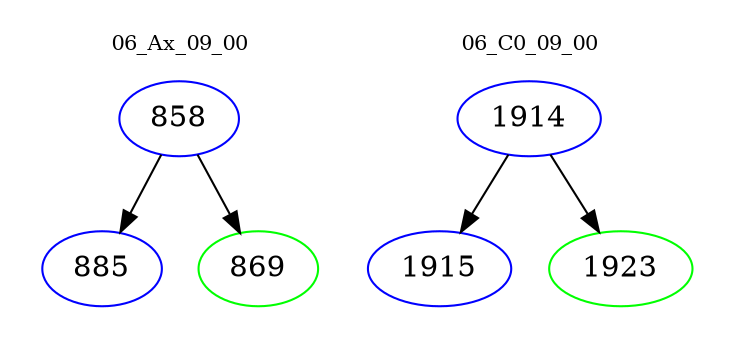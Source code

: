 digraph{
subgraph cluster_0 {
color = white
label = "06_Ax_09_00";
fontsize=10;
T0_858 [label="858", color="blue"]
T0_858 -> T0_885 [color="black"]
T0_885 [label="885", color="blue"]
T0_858 -> T0_869 [color="black"]
T0_869 [label="869", color="green"]
}
subgraph cluster_1 {
color = white
label = "06_C0_09_00";
fontsize=10;
T1_1914 [label="1914", color="blue"]
T1_1914 -> T1_1915 [color="black"]
T1_1915 [label="1915", color="blue"]
T1_1914 -> T1_1923 [color="black"]
T1_1923 [label="1923", color="green"]
}
}
